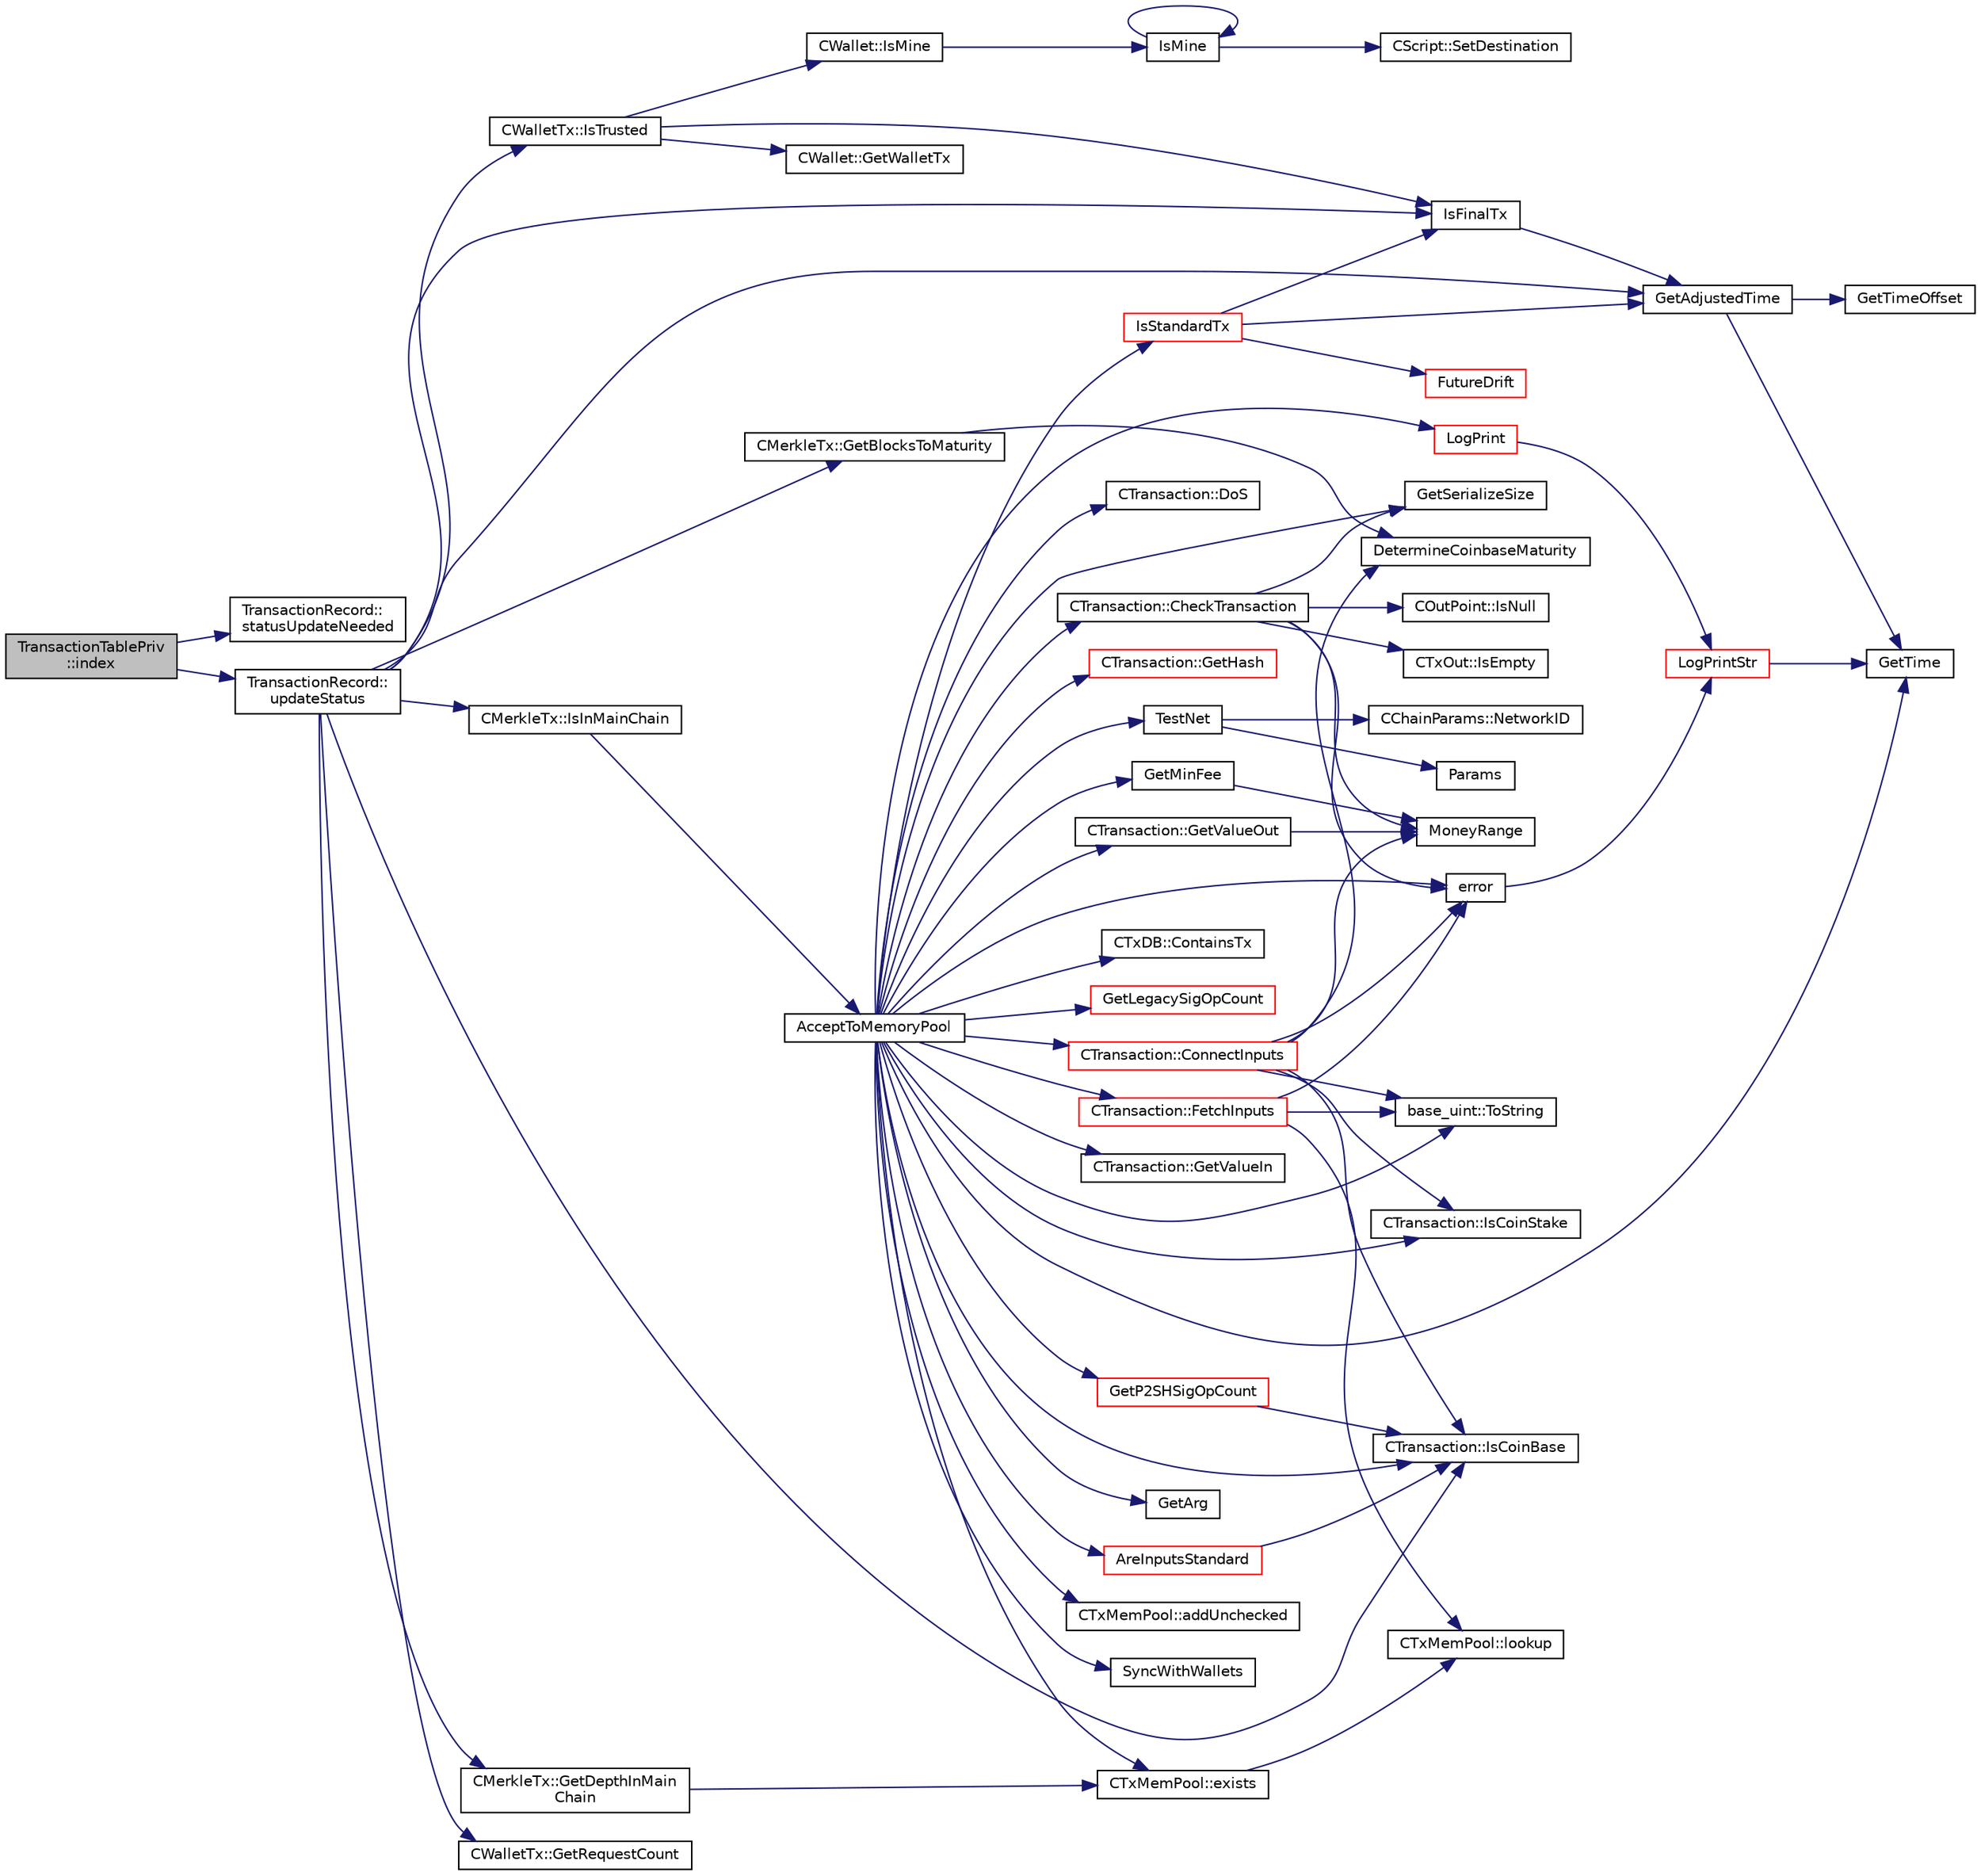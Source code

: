 digraph "TransactionTablePriv::index"
{
  edge [fontname="Helvetica",fontsize="10",labelfontname="Helvetica",labelfontsize="10"];
  node [fontname="Helvetica",fontsize="10",shape=record];
  rankdir="LR";
  Node187 [label="TransactionTablePriv\l::index",height=0.2,width=0.4,color="black", fillcolor="grey75", style="filled", fontcolor="black"];
  Node187 -> Node188 [color="midnightblue",fontsize="10",style="solid",fontname="Helvetica"];
  Node188 [label="TransactionRecord::\lstatusUpdateNeeded",height=0.2,width=0.4,color="black", fillcolor="white", style="filled",URL="$d1/da7/class_transaction_record.html#aaca6757b7b300151694021be6af18d11",tooltip="Return whether a status update is needed. "];
  Node187 -> Node189 [color="midnightblue",fontsize="10",style="solid",fontname="Helvetica"];
  Node189 [label="TransactionRecord::\lupdateStatus",height=0.2,width=0.4,color="black", fillcolor="white", style="filled",URL="$d1/da7/class_transaction_record.html#a9b643dd885a790ae511705a1446556be",tooltip="Update status from core wallet tx. "];
  Node189 -> Node190 [color="midnightblue",fontsize="10",style="solid",fontname="Helvetica"];
  Node190 [label="CTransaction::IsCoinBase",height=0.2,width=0.4,color="black", fillcolor="white", style="filled",URL="$df/d43/class_c_transaction.html#a96256e8ac1bf79ad9c057e48c41132dd"];
  Node189 -> Node191 [color="midnightblue",fontsize="10",style="solid",fontname="Helvetica"];
  Node191 [label="CWalletTx::IsTrusted",height=0.2,width=0.4,color="black", fillcolor="white", style="filled",URL="$d6/d53/class_c_wallet_tx.html#a71efb0d5b5def8ae00a1d74b8741bfcb"];
  Node191 -> Node192 [color="midnightblue",fontsize="10",style="solid",fontname="Helvetica"];
  Node192 [label="IsFinalTx",height=0.2,width=0.4,color="black", fillcolor="white", style="filled",URL="$df/d0a/main_8cpp.html#adc332cd7ac94e639bb4239618341be19"];
  Node192 -> Node193 [color="midnightblue",fontsize="10",style="solid",fontname="Helvetica"];
  Node193 [label="GetAdjustedTime",height=0.2,width=0.4,color="black", fillcolor="white", style="filled",URL="$df/d2d/util_8cpp.html#a09f81b9c7650f898cf3cf305b87547e6"];
  Node193 -> Node194 [color="midnightblue",fontsize="10",style="solid",fontname="Helvetica"];
  Node194 [label="GetTime",height=0.2,width=0.4,color="black", fillcolor="white", style="filled",URL="$df/d2d/util_8cpp.html#a46fac5fba8ba905b5f9acb364f5d8c6f"];
  Node193 -> Node195 [color="midnightblue",fontsize="10",style="solid",fontname="Helvetica"];
  Node195 [label="GetTimeOffset",height=0.2,width=0.4,color="black", fillcolor="white", style="filled",URL="$df/d2d/util_8cpp.html#a50ca5344c75631267633f15cfe5e983e"];
  Node191 -> Node196 [color="midnightblue",fontsize="10",style="solid",fontname="Helvetica"];
  Node196 [label="CWallet::GetWalletTx",height=0.2,width=0.4,color="black", fillcolor="white", style="filled",URL="$d2/de5/class_c_wallet.html#ac496716bb889a5934fa27398aeb2330a"];
  Node191 -> Node197 [color="midnightblue",fontsize="10",style="solid",fontname="Helvetica"];
  Node197 [label="CWallet::IsMine",height=0.2,width=0.4,color="black", fillcolor="white", style="filled",URL="$d2/de5/class_c_wallet.html#a4eada57edc1c443564b8cc9b853d955c"];
  Node197 -> Node198 [color="midnightblue",fontsize="10",style="solid",fontname="Helvetica"];
  Node198 [label="IsMine",height=0.2,width=0.4,color="black", fillcolor="white", style="filled",URL="$dd/d0f/script_8cpp.html#adc59cf67d903c1ba1ef225561b85bfce"];
  Node198 -> Node199 [color="midnightblue",fontsize="10",style="solid",fontname="Helvetica"];
  Node199 [label="CScript::SetDestination",height=0.2,width=0.4,color="black", fillcolor="white", style="filled",URL="$d9/d4b/class_c_script.html#ad1b5a9077241aa06116040c4f1b7c31e"];
  Node198 -> Node198 [color="midnightblue",fontsize="10",style="solid",fontname="Helvetica"];
  Node189 -> Node200 [color="midnightblue",fontsize="10",style="solid",fontname="Helvetica"];
  Node200 [label="CMerkleTx::GetBlocksToMaturity",height=0.2,width=0.4,color="black", fillcolor="white", style="filled",URL="$d1/dff/class_c_merkle_tx.html#a69ebd437f7b44169659c3527fe73b6ab"];
  Node200 -> Node201 [color="midnightblue",fontsize="10",style="solid",fontname="Helvetica"];
  Node201 [label="DetermineCoinbaseMaturity",height=0.2,width=0.4,color="black", fillcolor="white", style="filled",URL="$d1/d08/proofs_8cpp.html#a97478c8207cae73889a6b1fbbc3c67e3",tooltip="Determine Coinbase Maturity (generally not a good idea - done so to increase speed) ..."];
  Node189 -> Node202 [color="midnightblue",fontsize="10",style="solid",fontname="Helvetica"];
  Node202 [label="CMerkleTx::GetDepthInMain\lChain",height=0.2,width=0.4,color="black", fillcolor="white", style="filled",URL="$d1/dff/class_c_merkle_tx.html#a887a9f1a0b7fc64b43e42cec76b38ef9"];
  Node202 -> Node203 [color="midnightblue",fontsize="10",style="solid",fontname="Helvetica"];
  Node203 [label="CTxMemPool::exists",height=0.2,width=0.4,color="black", fillcolor="white", style="filled",URL="$db/d98/class_c_tx_mem_pool.html#a8b7a13b5289ab839d4460f41a7da9789"];
  Node203 -> Node204 [color="midnightblue",fontsize="10",style="solid",fontname="Helvetica"];
  Node204 [label="CTxMemPool::lookup",height=0.2,width=0.4,color="black", fillcolor="white", style="filled",URL="$db/d98/class_c_tx_mem_pool.html#ad6d9966cdeb4b6586f7186e709b4e77e"];
  Node189 -> Node192 [color="midnightblue",fontsize="10",style="solid",fontname="Helvetica"];
  Node189 -> Node205 [color="midnightblue",fontsize="10",style="solid",fontname="Helvetica"];
  Node205 [label="CMerkleTx::IsInMainChain",height=0.2,width=0.4,color="black", fillcolor="white", style="filled",URL="$d1/dff/class_c_merkle_tx.html#ad4b3623fabf1924dba2a7694e3418e1e"];
  Node205 -> Node206 [color="midnightblue",fontsize="10",style="solid",fontname="Helvetica"];
  Node206 [label="AcceptToMemoryPool",height=0.2,width=0.4,color="black", fillcolor="white", style="filled",URL="$d4/dbf/main_8h.html#addea0e425b693b4c1be712c3ead94568",tooltip="(try to) add transaction to memory pool "];
  Node206 -> Node207 [color="midnightblue",fontsize="10",style="solid",fontname="Helvetica"];
  Node207 [label="CTransaction::CheckTransaction",height=0.2,width=0.4,color="black", fillcolor="white", style="filled",URL="$df/d43/class_c_transaction.html#a2104329681e2749baeeaaf47c0af482d"];
  Node207 -> Node208 [color="midnightblue",fontsize="10",style="solid",fontname="Helvetica"];
  Node208 [label="error",height=0.2,width=0.4,color="black", fillcolor="white", style="filled",URL="$d8/d3c/util_8h.html#af8985880cf4ef26df0a5aa2ffcb76662"];
  Node208 -> Node209 [color="midnightblue",fontsize="10",style="solid",fontname="Helvetica"];
  Node209 [label="LogPrintStr",height=0.2,width=0.4,color="red", fillcolor="white", style="filled",URL="$d8/d3c/util_8h.html#afd4c3002b2797c0560adddb6af3ca1da"];
  Node209 -> Node194 [color="midnightblue",fontsize="10",style="solid",fontname="Helvetica"];
  Node207 -> Node217 [color="midnightblue",fontsize="10",style="solid",fontname="Helvetica"];
  Node217 [label="GetSerializeSize",height=0.2,width=0.4,color="black", fillcolor="white", style="filled",URL="$df/d9d/serialize_8h.html#a48239e478ae730373d1984fe304ca025"];
  Node207 -> Node218 [color="midnightblue",fontsize="10",style="solid",fontname="Helvetica"];
  Node218 [label="CTxOut::IsEmpty",height=0.2,width=0.4,color="black", fillcolor="white", style="filled",URL="$d2/db7/class_c_tx_out.html#ae5eab8e2d01f678135b8891645db6b78"];
  Node207 -> Node219 [color="midnightblue",fontsize="10",style="solid",fontname="Helvetica"];
  Node219 [label="MoneyRange",height=0.2,width=0.4,color="black", fillcolor="white", style="filled",URL="$dd/d2f/amount_8h.html#a12db56a9a1c931941f0943ecbb278aae"];
  Node207 -> Node220 [color="midnightblue",fontsize="10",style="solid",fontname="Helvetica"];
  Node220 [label="COutPoint::IsNull",height=0.2,width=0.4,color="black", fillcolor="white", style="filled",URL="$d5/d05/class_c_out_point.html#ae1516581fa2234556761f04af3a207a6"];
  Node206 -> Node208 [color="midnightblue",fontsize="10",style="solid",fontname="Helvetica"];
  Node206 -> Node190 [color="midnightblue",fontsize="10",style="solid",fontname="Helvetica"];
  Node206 -> Node221 [color="midnightblue",fontsize="10",style="solid",fontname="Helvetica"];
  Node221 [label="CTransaction::DoS",height=0.2,width=0.4,color="black", fillcolor="white", style="filled",URL="$df/d43/class_c_transaction.html#ae5f57b4b90e5a179bb359bdf72fba753"];
  Node206 -> Node222 [color="midnightblue",fontsize="10",style="solid",fontname="Helvetica"];
  Node222 [label="CTransaction::IsCoinStake",height=0.2,width=0.4,color="black", fillcolor="white", style="filled",URL="$df/d43/class_c_transaction.html#ace4278a41a296d40dcf5fb2b9cf007ec"];
  Node206 -> Node223 [color="midnightblue",fontsize="10",style="solid",fontname="Helvetica"];
  Node223 [label="TestNet",height=0.2,width=0.4,color="black", fillcolor="white", style="filled",URL="$d7/ddb/chainparams_8h.html#abc8c1af875107f5eac0f327bd3b8363d"];
  Node223 -> Node224 [color="midnightblue",fontsize="10",style="solid",fontname="Helvetica"];
  Node224 [label="Params",height=0.2,width=0.4,color="black", fillcolor="white", style="filled",URL="$d7/ddb/chainparams_8h.html#ace5c5b706d71a324a417dd2db394fd4a",tooltip="Return the currently selected parameters. "];
  Node223 -> Node213 [color="midnightblue",fontsize="10",style="solid",fontname="Helvetica"];
  Node213 [label="CChainParams::NetworkID",height=0.2,width=0.4,color="black", fillcolor="white", style="filled",URL="$d1/d4f/class_c_chain_params.html#a90dc493ec0c0325c98c3ac06eb99862b"];
  Node206 -> Node225 [color="midnightblue",fontsize="10",style="solid",fontname="Helvetica"];
  Node225 [label="IsStandardTx",height=0.2,width=0.4,color="red", fillcolor="white", style="filled",URL="$df/d0a/main_8cpp.html#acd163a09d0e4384ebe85dead57730dd7"];
  Node225 -> Node192 [color="midnightblue",fontsize="10",style="solid",fontname="Helvetica"];
  Node225 -> Node226 [color="midnightblue",fontsize="10",style="solid",fontname="Helvetica"];
  Node226 [label="FutureDrift",height=0.2,width=0.4,color="red", fillcolor="white", style="filled",URL="$d4/dbf/main_8h.html#a3ccc18be451c0cbde74b3074e71f9c66"];
  Node225 -> Node193 [color="midnightblue",fontsize="10",style="solid",fontname="Helvetica"];
  Node206 -> Node241 [color="midnightblue",fontsize="10",style="solid",fontname="Helvetica"];
  Node241 [label="CTransaction::GetHash",height=0.2,width=0.4,color="red", fillcolor="white", style="filled",URL="$df/d43/class_c_transaction.html#a0b46d80e82ca324e82c2ce3fc1492bfa"];
  Node206 -> Node203 [color="midnightblue",fontsize="10",style="solid",fontname="Helvetica"];
  Node206 -> Node244 [color="midnightblue",fontsize="10",style="solid",fontname="Helvetica"];
  Node244 [label="CTxDB::ContainsTx",height=0.2,width=0.4,color="black", fillcolor="white", style="filled",URL="$d9/d8d/class_c_tx_d_b.html#a09b87317101ed16b6ad99794279f4c2d"];
  Node206 -> Node245 [color="midnightblue",fontsize="10",style="solid",fontname="Helvetica"];
  Node245 [label="CTransaction::FetchInputs",height=0.2,width=0.4,color="red", fillcolor="white", style="filled",URL="$df/d43/class_c_transaction.html#a5a4967303d3b588a120687f3ed1f4b0a",tooltip="Fetch from memory and/or disk. "];
  Node245 -> Node208 [color="midnightblue",fontsize="10",style="solid",fontname="Helvetica"];
  Node245 -> Node247 [color="midnightblue",fontsize="10",style="solid",fontname="Helvetica"];
  Node247 [label="base_uint::ToString",height=0.2,width=0.4,color="black", fillcolor="white", style="filled",URL="$da/df7/classbase__uint.html#acccba4d9d51a0c36261718ca0cbb293b"];
  Node245 -> Node204 [color="midnightblue",fontsize="10",style="solid",fontname="Helvetica"];
  Node206 -> Node247 [color="midnightblue",fontsize="10",style="solid",fontname="Helvetica"];
  Node206 -> Node249 [color="midnightblue",fontsize="10",style="solid",fontname="Helvetica"];
  Node249 [label="AreInputsStandard",height=0.2,width=0.4,color="red", fillcolor="white", style="filled",URL="$df/d0a/main_8cpp.html#a29901e539b487e09c90ff90c7560bd9d",tooltip="Check for standard transaction types. "];
  Node249 -> Node190 [color="midnightblue",fontsize="10",style="solid",fontname="Helvetica"];
  Node206 -> Node313 [color="midnightblue",fontsize="10",style="solid",fontname="Helvetica"];
  Node313 [label="GetLegacySigOpCount",height=0.2,width=0.4,color="red", fillcolor="white", style="filled",URL="$df/d0a/main_8cpp.html#ad2eaf4f8542c12ea9ee1183609cc6d1a",tooltip="Count ECDSA signature operations the old-fashioned (pre-0.6) way. "];
  Node206 -> Node315 [color="midnightblue",fontsize="10",style="solid",fontname="Helvetica"];
  Node315 [label="GetP2SHSigOpCount",height=0.2,width=0.4,color="red", fillcolor="white", style="filled",URL="$df/d0a/main_8cpp.html#a519cfd439598a8bf64fe5503aa74cfcb",tooltip="Count ECDSA signature operations in pay-to-script-hash inputs. "];
  Node315 -> Node190 [color="midnightblue",fontsize="10",style="solid",fontname="Helvetica"];
  Node206 -> Node326 [color="midnightblue",fontsize="10",style="solid",fontname="Helvetica"];
  Node326 [label="CTransaction::GetValueIn",height=0.2,width=0.4,color="black", fillcolor="white", style="filled",URL="$df/d43/class_c_transaction.html#a50051cce0d44bc4ea2018625101dc1b6",tooltip="Amount of ions coming in to this transaction Note that lightweight clients may not know anything besi..."];
  Node206 -> Node327 [color="midnightblue",fontsize="10",style="solid",fontname="Helvetica"];
  Node327 [label="CTransaction::GetValueOut",height=0.2,width=0.4,color="black", fillcolor="white", style="filled",URL="$df/d43/class_c_transaction.html#a9ce7d94c68adb37627d82669b83a7c59",tooltip="Amount of ions spent by this transaction. "];
  Node327 -> Node219 [color="midnightblue",fontsize="10",style="solid",fontname="Helvetica"];
  Node206 -> Node217 [color="midnightblue",fontsize="10",style="solid",fontname="Helvetica"];
  Node206 -> Node328 [color="midnightblue",fontsize="10",style="solid",fontname="Helvetica"];
  Node328 [label="GetMinFee",height=0.2,width=0.4,color="black", fillcolor="white", style="filled",URL="$df/d0a/main_8cpp.html#a95215e52b78d3270b416dc7b83a306fe"];
  Node328 -> Node219 [color="midnightblue",fontsize="10",style="solid",fontname="Helvetica"];
  Node206 -> Node194 [color="midnightblue",fontsize="10",style="solid",fontname="Helvetica"];
  Node206 -> Node308 [color="midnightblue",fontsize="10",style="solid",fontname="Helvetica"];
  Node308 [label="GetArg",height=0.2,width=0.4,color="black", fillcolor="white", style="filled",URL="$df/d2d/util_8cpp.html#a24f685720bf40370e5bd2a192ad50cd8",tooltip="Return string argument or default value. "];
  Node206 -> Node311 [color="midnightblue",fontsize="10",style="solid",fontname="Helvetica"];
  Node311 [label="LogPrint",height=0.2,width=0.4,color="red", fillcolor="white", style="filled",URL="$d8/d3c/util_8h.html#aab1f837a2366f424bdc996fdf6352171"];
  Node311 -> Node209 [color="midnightblue",fontsize="10",style="solid",fontname="Helvetica"];
  Node206 -> Node329 [color="midnightblue",fontsize="10",style="solid",fontname="Helvetica"];
  Node329 [label="CTransaction::ConnectInputs",height=0.2,width=0.4,color="red", fillcolor="white", style="filled",URL="$df/d43/class_c_transaction.html#aaab6c4ba493c918e29fd383043dcaae7",tooltip="Sanity check previous transactions, then, if all checks succeed, mark them as spent by this transacti..."];
  Node329 -> Node208 [color="midnightblue",fontsize="10",style="solid",fontname="Helvetica"];
  Node329 -> Node247 [color="midnightblue",fontsize="10",style="solid",fontname="Helvetica"];
  Node329 -> Node190 [color="midnightblue",fontsize="10",style="solid",fontname="Helvetica"];
  Node329 -> Node222 [color="midnightblue",fontsize="10",style="solid",fontname="Helvetica"];
  Node329 -> Node201 [color="midnightblue",fontsize="10",style="solid",fontname="Helvetica"];
  Node329 -> Node219 [color="midnightblue",fontsize="10",style="solid",fontname="Helvetica"];
  Node206 -> Node334 [color="midnightblue",fontsize="10",style="solid",fontname="Helvetica"];
  Node334 [label="CTxMemPool::addUnchecked",height=0.2,width=0.4,color="black", fillcolor="white", style="filled",URL="$db/d98/class_c_tx_mem_pool.html#a1203ac5cf3bdb88af4922705afad555d"];
  Node206 -> Node335 [color="midnightblue",fontsize="10",style="solid",fontname="Helvetica"];
  Node335 [label="SyncWithWallets",height=0.2,width=0.4,color="black", fillcolor="white", style="filled",URL="$df/d0a/main_8cpp.html#ac79dd0809b8f21bd8d861dfcfc4a7fb3",tooltip="Push an updated transaction to all registered wallets. "];
  Node189 -> Node193 [color="midnightblue",fontsize="10",style="solid",fontname="Helvetica"];
  Node189 -> Node336 [color="midnightblue",fontsize="10",style="solid",fontname="Helvetica"];
  Node336 [label="CWalletTx::GetRequestCount",height=0.2,width=0.4,color="black", fillcolor="white", style="filled",URL="$d6/d53/class_c_wallet_tx.html#afd3ca5b54d33038a06189f3f27a97910"];
}
